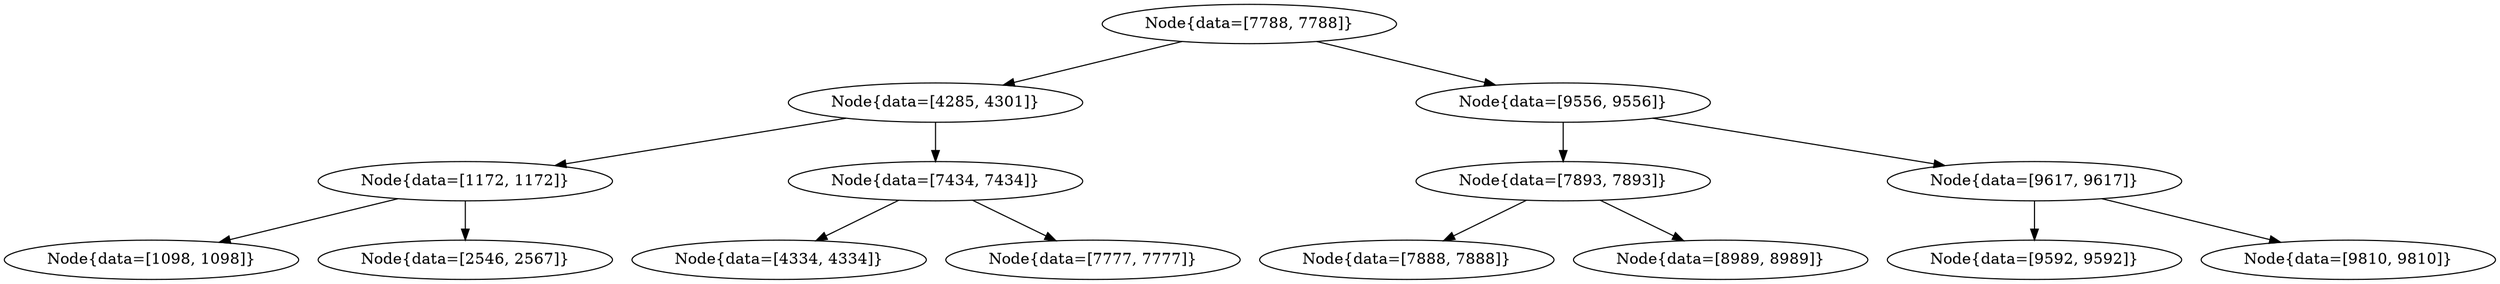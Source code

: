 digraph G{
1375151707 [label="Node{data=[7788, 7788]}"]
1375151707 -> 684844445
684844445 [label="Node{data=[4285, 4301]}"]
684844445 -> 376853770
376853770 [label="Node{data=[1172, 1172]}"]
376853770 -> 1847260770
1847260770 [label="Node{data=[1098, 1098]}"]
376853770 -> 104316932
104316932 [label="Node{data=[2546, 2567]}"]
684844445 -> 569188434
569188434 [label="Node{data=[7434, 7434]}"]
569188434 -> 85454688
85454688 [label="Node{data=[4334, 4334]}"]
569188434 -> 1007136838
1007136838 [label="Node{data=[7777, 7777]}"]
1375151707 -> 67657762
67657762 [label="Node{data=[9556, 9556]}"]
67657762 -> 1278164801
1278164801 [label="Node{data=[7893, 7893]}"]
1278164801 -> 1987683659
1987683659 [label="Node{data=[7888, 7888]}"]
1278164801 -> 2013118018
2013118018 [label="Node{data=[8989, 8989]}"]
67657762 -> 817093103
817093103 [label="Node{data=[9617, 9617]}"]
817093103 -> 97725839
97725839 [label="Node{data=[9592, 9592]}"]
817093103 -> 1052476291
1052476291 [label="Node{data=[9810, 9810]}"]
}